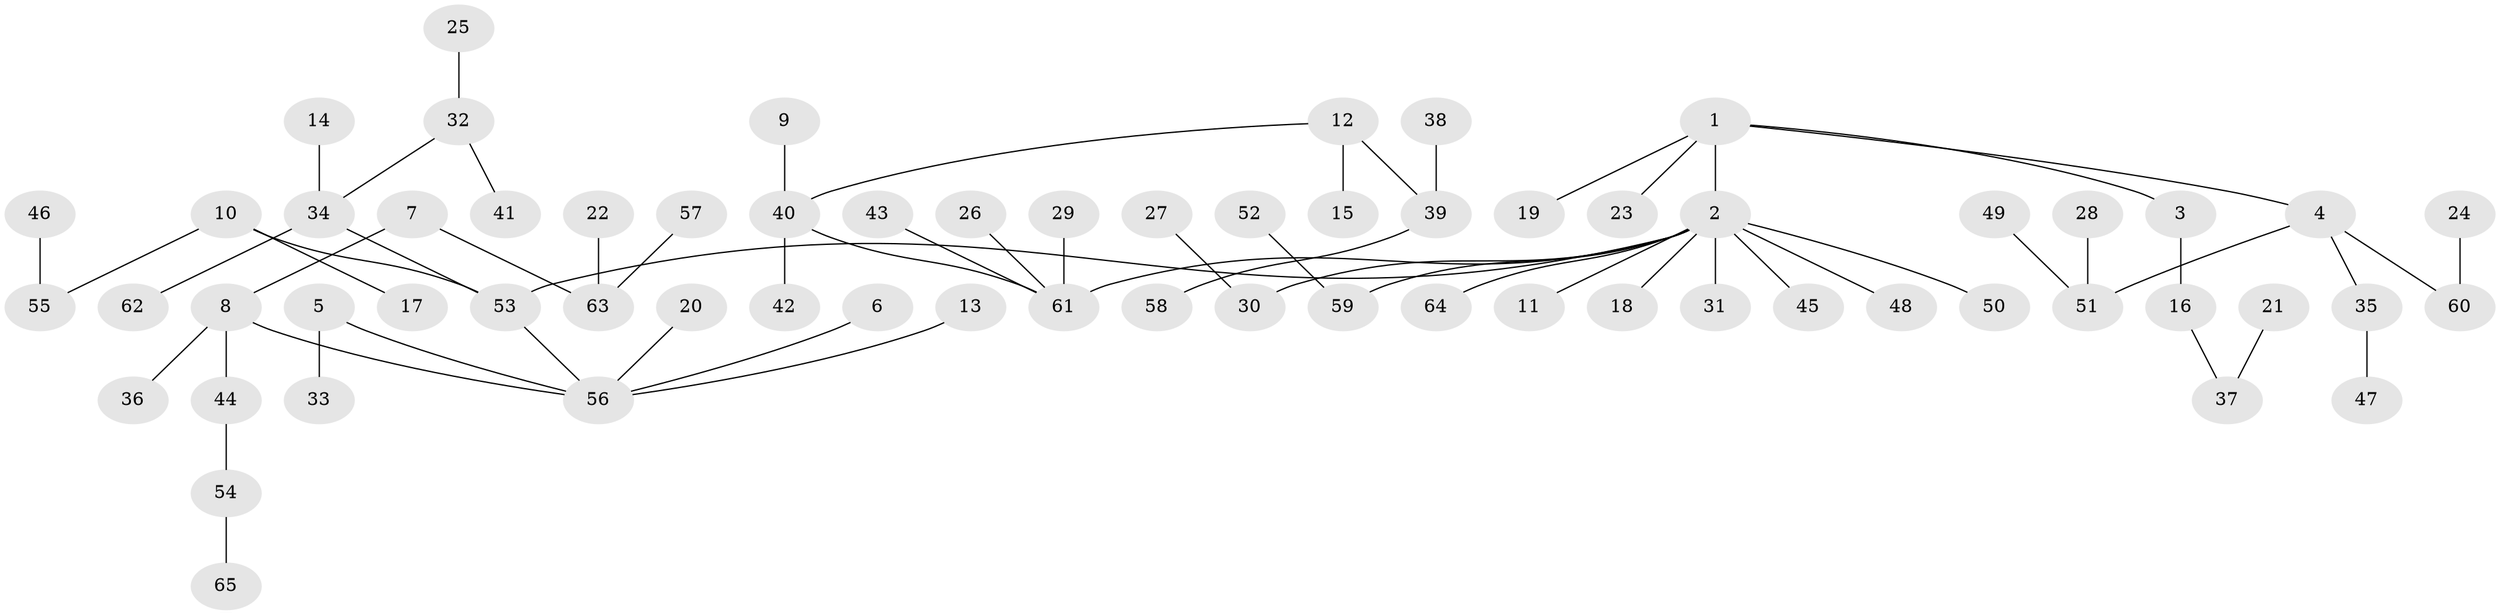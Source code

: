// original degree distribution, {7: 0.023255813953488372, 4: 0.06201550387596899, 3: 0.11627906976744186, 5: 0.031007751937984496, 6: 0.015503875968992248, 2: 0.2248062015503876, 1: 0.5271317829457365}
// Generated by graph-tools (version 1.1) at 2025/50/03/09/25 03:50:20]
// undirected, 65 vertices, 64 edges
graph export_dot {
graph [start="1"]
  node [color=gray90,style=filled];
  1;
  2;
  3;
  4;
  5;
  6;
  7;
  8;
  9;
  10;
  11;
  12;
  13;
  14;
  15;
  16;
  17;
  18;
  19;
  20;
  21;
  22;
  23;
  24;
  25;
  26;
  27;
  28;
  29;
  30;
  31;
  32;
  33;
  34;
  35;
  36;
  37;
  38;
  39;
  40;
  41;
  42;
  43;
  44;
  45;
  46;
  47;
  48;
  49;
  50;
  51;
  52;
  53;
  54;
  55;
  56;
  57;
  58;
  59;
  60;
  61;
  62;
  63;
  64;
  65;
  1 -- 2 [weight=1.0];
  1 -- 3 [weight=1.0];
  1 -- 4 [weight=1.0];
  1 -- 19 [weight=1.0];
  1 -- 23 [weight=1.0];
  2 -- 11 [weight=1.0];
  2 -- 18 [weight=1.0];
  2 -- 30 [weight=1.0];
  2 -- 31 [weight=1.0];
  2 -- 45 [weight=1.0];
  2 -- 48 [weight=1.0];
  2 -- 50 [weight=1.0];
  2 -- 53 [weight=1.0];
  2 -- 59 [weight=1.0];
  2 -- 61 [weight=1.0];
  2 -- 64 [weight=1.0];
  3 -- 16 [weight=1.0];
  4 -- 35 [weight=1.0];
  4 -- 51 [weight=1.0];
  4 -- 60 [weight=1.0];
  5 -- 33 [weight=1.0];
  5 -- 56 [weight=1.0];
  6 -- 56 [weight=1.0];
  7 -- 8 [weight=1.0];
  7 -- 63 [weight=1.0];
  8 -- 36 [weight=1.0];
  8 -- 44 [weight=1.0];
  8 -- 56 [weight=1.0];
  9 -- 40 [weight=1.0];
  10 -- 17 [weight=1.0];
  10 -- 53 [weight=1.0];
  10 -- 55 [weight=1.0];
  12 -- 15 [weight=1.0];
  12 -- 39 [weight=1.0];
  12 -- 40 [weight=1.0];
  13 -- 56 [weight=1.0];
  14 -- 34 [weight=1.0];
  16 -- 37 [weight=1.0];
  20 -- 56 [weight=1.0];
  21 -- 37 [weight=1.0];
  22 -- 63 [weight=1.0];
  24 -- 60 [weight=1.0];
  25 -- 32 [weight=1.0];
  26 -- 61 [weight=1.0];
  27 -- 30 [weight=1.0];
  28 -- 51 [weight=1.0];
  29 -- 61 [weight=1.0];
  32 -- 34 [weight=1.0];
  32 -- 41 [weight=1.0];
  34 -- 53 [weight=1.0];
  34 -- 62 [weight=1.0];
  35 -- 47 [weight=1.0];
  38 -- 39 [weight=1.0];
  39 -- 58 [weight=1.0];
  40 -- 42 [weight=1.0];
  40 -- 61 [weight=1.0];
  43 -- 61 [weight=1.0];
  44 -- 54 [weight=1.0];
  46 -- 55 [weight=1.0];
  49 -- 51 [weight=1.0];
  52 -- 59 [weight=1.0];
  53 -- 56 [weight=1.0];
  54 -- 65 [weight=1.0];
  57 -- 63 [weight=1.0];
}
